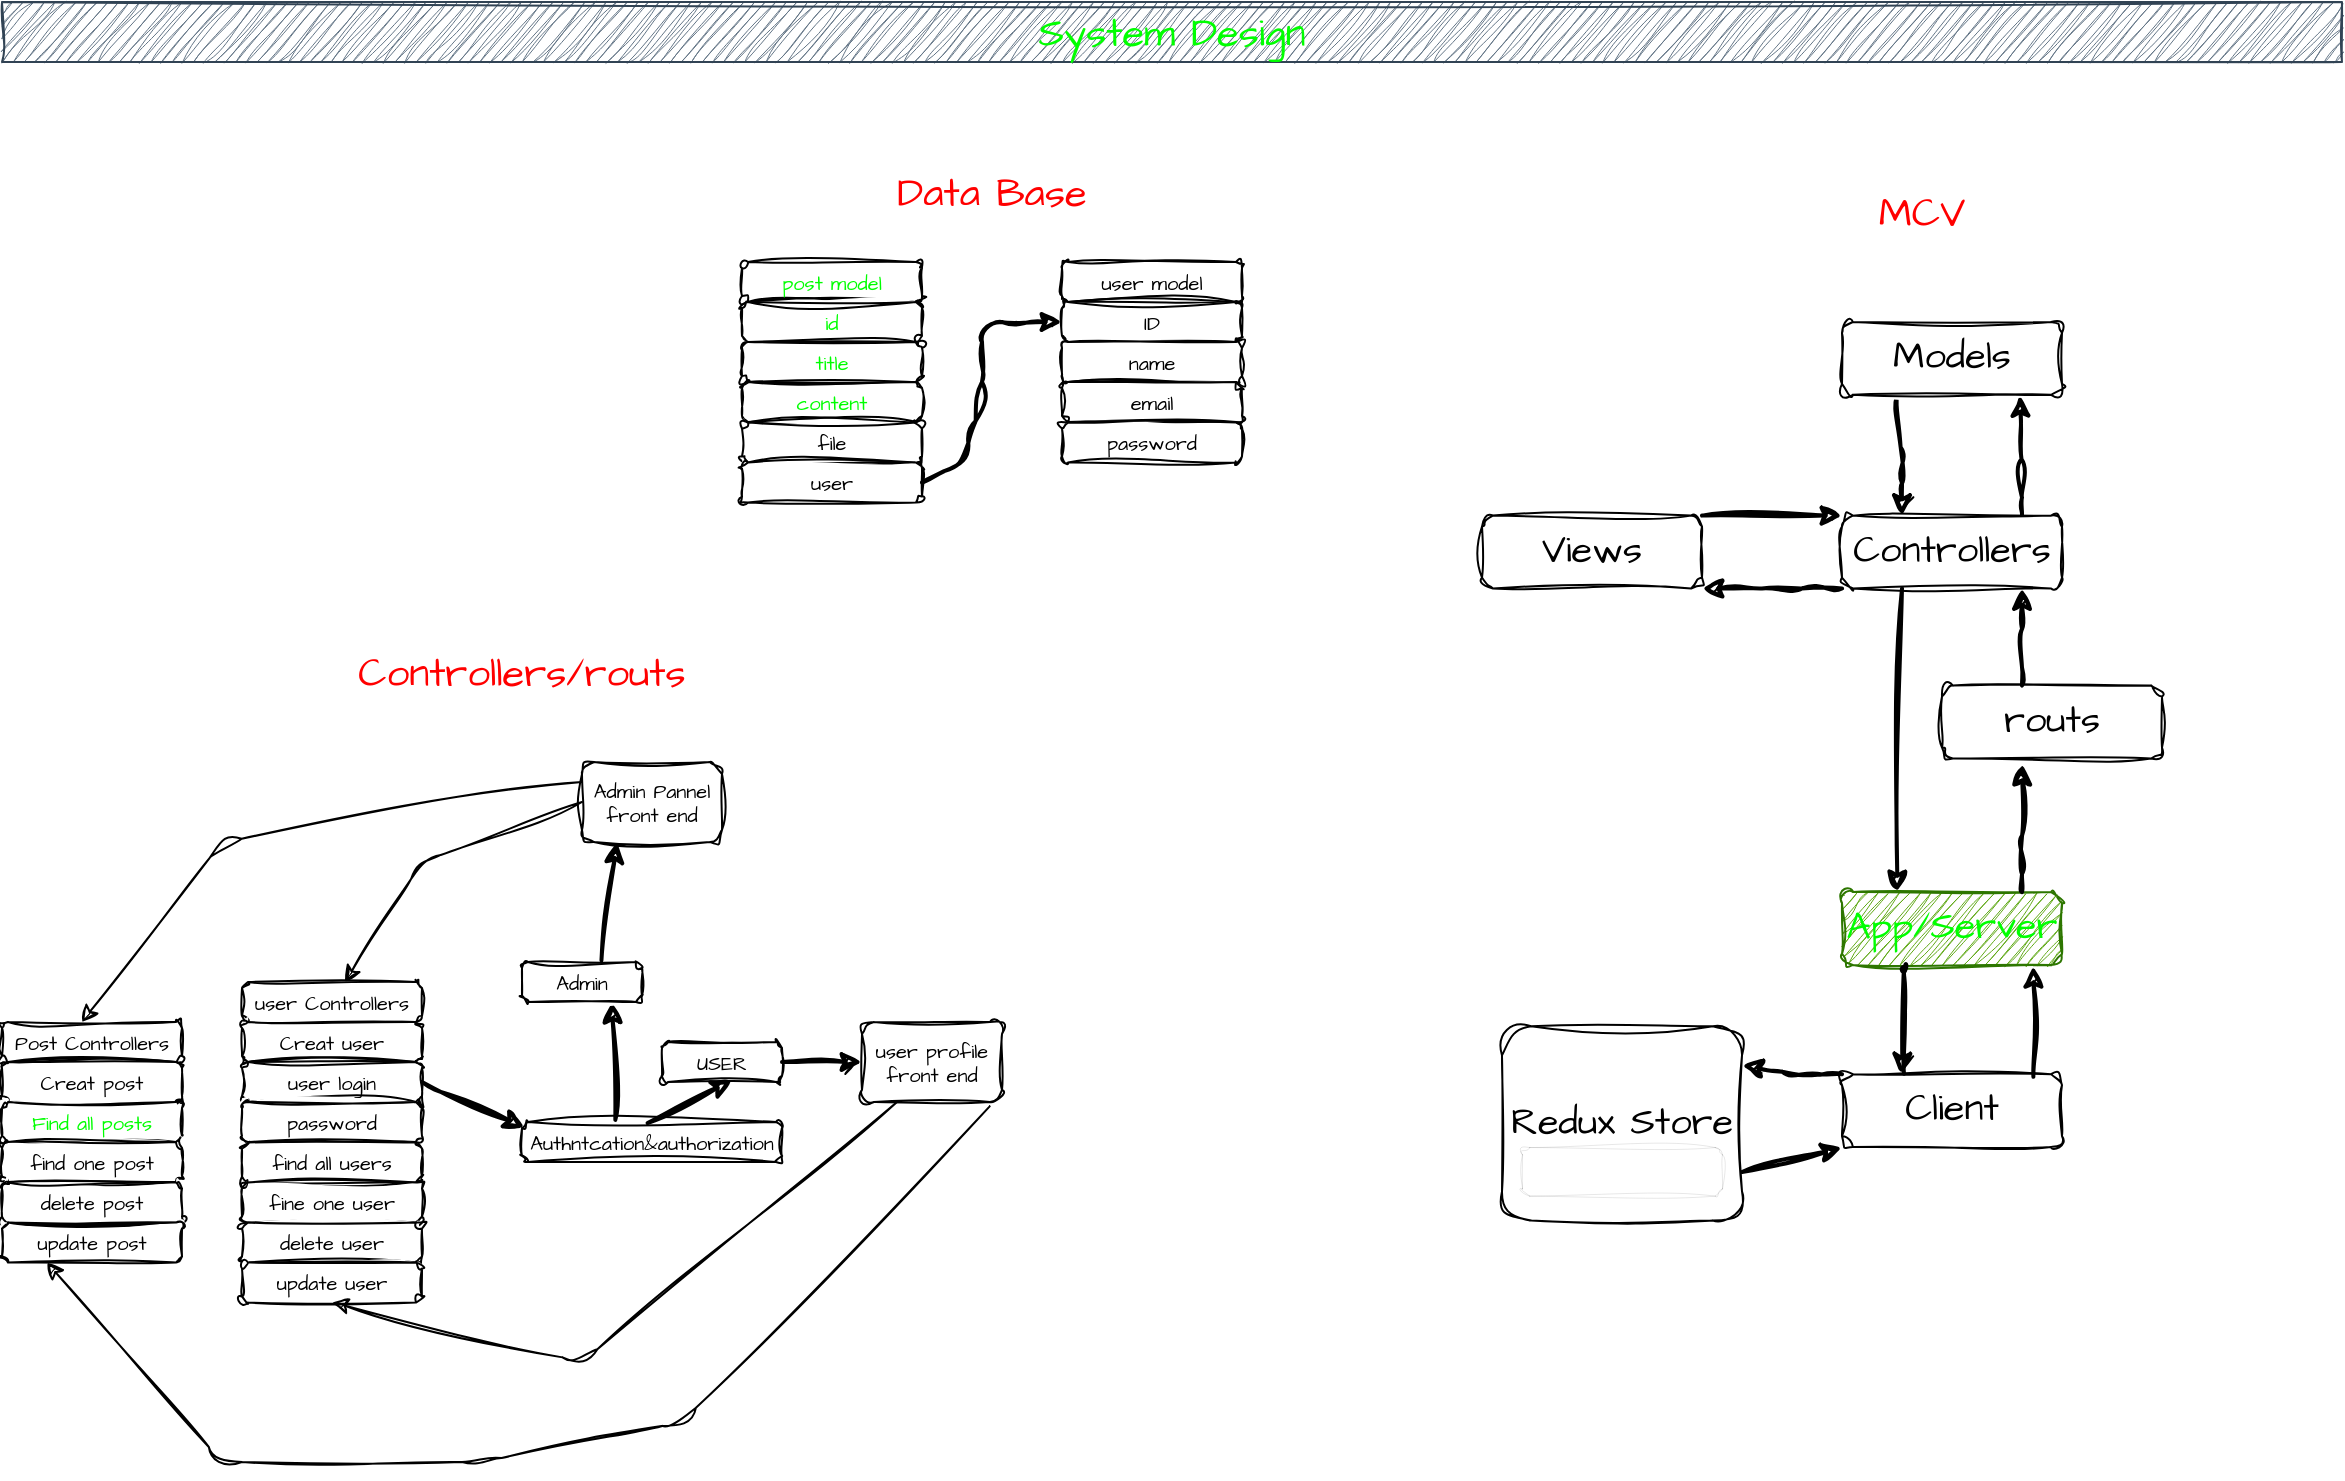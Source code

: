 <mxfile>
    <diagram id="abaTVyPI_HFJs9svyQvW" name="Page-1">
        <mxGraphModel dx="2196" dy="1180" grid="1" gridSize="10" guides="1" tooltips="1" connect="1" arrows="1" fold="1" page="0" pageScale="1" pageWidth="850" pageHeight="1100" math="0" shadow="0">
            <root>
                <mxCell id="0"/>
                <mxCell id="1" parent="0"/>
                <mxCell id="107" value="" style="group" parent="1" vertex="1" connectable="0">
                    <mxGeometry x="490" y="50" width="340" height="510" as="geometry"/>
                </mxCell>
                <mxCell id="60" value="" style="endArrow=classic;html=1;sketch=1;hachureGap=4;jiggle=2;curveFitting=1;strokeWidth=2;fontFamily=Architects Daughter;fontSource=https%3A%2F%2Ffonts.googleapis.com%2Fcss%3Ffamily%3DArchitects%2BDaughter;fontSize=19;startSize=8;exitX=0.87;exitY=0.036;exitDx=0;exitDy=0;entryX=0.809;entryY=1.006;entryDx=0;entryDy=0;entryPerimeter=0;exitPerimeter=0;" parent="107" target="56" edge="1">
                    <mxGeometry width="50" height="50" relative="1" as="geometry">
                        <mxPoint x="270" y="96.815" as="sourcePoint"/>
                        <mxPoint x="270" y="41.516" as="targetPoint"/>
                        <Array as="points">
                            <mxPoint x="270" y="78.601"/>
                        </Array>
                    </mxGeometry>
                </mxCell>
                <mxCell id="61" value="" style="endArrow=classic;html=1;sketch=1;hachureGap=4;jiggle=2;curveFitting=1;strokeWidth=2;fontFamily=Architects Daughter;fontSource=https%3A%2F%2Ffonts.googleapis.com%2Fcss%3Ffamily%3DArchitects%2BDaughter;fontSize=19;startSize=8;exitX=0.25;exitY=1;exitDx=0;exitDy=0;" parent="107" source="56" edge="1">
                    <mxGeometry width="50" height="50" relative="1" as="geometry">
                        <mxPoint x="170" y="84.672" as="sourcePoint"/>
                        <mxPoint x="210" y="96.815" as="targetPoint"/>
                        <Array as="points">
                            <mxPoint x="210" y="72.529"/>
                        </Array>
                    </mxGeometry>
                </mxCell>
                <mxCell id="52" value="&lt;font color=&quot;#00ff00&quot; style=&quot;font-size: 19px;&quot;&gt;App/Server&lt;/font&gt;" style="rounded=1;whiteSpace=wrap;html=1;sketch=1;hachureGap=4;jiggle=2;curveFitting=1;fontFamily=Architects Daughter;fontSource=https%3A%2F%2Ffonts.googleapis.com%2Fcss%3Ffamily%3DArchitects%2BDaughter;fontSize=10;fillColor=#60a917;fontColor=#ffffff;strokeColor=#2D7600;" parent="107" vertex="1">
                    <mxGeometry x="180" y="285.029" width="110" height="36.429" as="geometry"/>
                </mxCell>
                <mxCell id="53" value="&lt;font style=&quot;font-size: 19px;&quot;&gt;routs&lt;/font&gt;" style="rounded=1;whiteSpace=wrap;html=1;sketch=1;hachureGap=4;jiggle=2;curveFitting=1;fontFamily=Architects Daughter;fontSource=https%3A%2F%2Ffonts.googleapis.com%2Fcss%3Ffamily%3DArchitects%2BDaughter;fontSize=10;" parent="107" vertex="1">
                    <mxGeometry x="230" y="181.815" width="110" height="36.429" as="geometry"/>
                </mxCell>
                <mxCell id="54" value="&lt;font style=&quot;font-size: 19px;&quot;&gt;Controllers&lt;/font&gt;" style="rounded=1;whiteSpace=wrap;html=1;sketch=1;hachureGap=4;jiggle=2;curveFitting=1;fontFamily=Architects Daughter;fontSource=https%3A%2F%2Ffonts.googleapis.com%2Fcss%3Ffamily%3DArchitects%2BDaughter;fontSize=10;" parent="107" vertex="1">
                    <mxGeometry x="180" y="96.815" width="110" height="36.429" as="geometry"/>
                </mxCell>
                <mxCell id="55" value="&lt;font style=&quot;font-size: 19px;&quot;&gt;Client&lt;/font&gt;" style="rounded=1;whiteSpace=wrap;html=1;sketch=1;hachureGap=4;jiggle=2;curveFitting=1;fontFamily=Architects Daughter;fontSource=https%3A%2F%2Ffonts.googleapis.com%2Fcss%3Ffamily%3DArchitects%2BDaughter;fontSize=10;" parent="107" vertex="1">
                    <mxGeometry x="180" y="376.101" width="110" height="36.429" as="geometry"/>
                </mxCell>
                <mxCell id="56" value="&lt;font style=&quot;font-size: 19px;&quot;&gt;Models&lt;/font&gt;" style="rounded=1;whiteSpace=wrap;html=1;sketch=1;hachureGap=4;jiggle=2;curveFitting=1;fontFamily=Architects Daughter;fontSource=https%3A%2F%2Ffonts.googleapis.com%2Fcss%3Ffamily%3DArchitects%2BDaughter;fontSize=10;" parent="107" vertex="1">
                    <mxGeometry x="180" width="110" height="36.429" as="geometry"/>
                </mxCell>
                <mxCell id="57" value="" style="endArrow=classic;html=1;sketch=1;hachureGap=4;jiggle=2;curveFitting=1;strokeWidth=2;fontFamily=Architects Daughter;fontSource=https%3A%2F%2Ffonts.googleapis.com%2Fcss%3Ffamily%3DArchitects%2BDaughter;fontSize=19;startSize=8;exitX=0.87;exitY=0.036;exitDx=0;exitDy=0;entryX=0.87;entryY=1.018;entryDx=0;entryDy=0;entryPerimeter=0;exitPerimeter=0;" parent="107" source="55" target="52" edge="1">
                    <mxGeometry width="50" height="50" relative="1" as="geometry">
                        <mxPoint x="120" y="218.244" as="sourcePoint"/>
                        <mxPoint x="170" y="157.529" as="targetPoint"/>
                    </mxGeometry>
                </mxCell>
                <mxCell id="58" value="" style="endArrow=classic;html=1;sketch=1;hachureGap=4;jiggle=2;curveFitting=1;strokeWidth=2;fontFamily=Architects Daughter;fontSource=https%3A%2F%2Ffonts.googleapis.com%2Fcss%3Ffamily%3DArchitects%2BDaughter;fontSize=19;startSize=8;exitX=0.87;exitY=0.036;exitDx=0;exitDy=0;entryX=0.365;entryY=1.077;entryDx=0;entryDy=0;entryPerimeter=0;exitPerimeter=0;" parent="107" target="53" edge="1">
                    <mxGeometry width="50" height="50" relative="1" as="geometry">
                        <mxPoint x="270" y="285.029" as="sourcePoint"/>
                        <mxPoint x="270" y="229.731" as="targetPoint"/>
                        <Array as="points">
                            <mxPoint x="270" y="266.815"/>
                        </Array>
                    </mxGeometry>
                </mxCell>
                <mxCell id="59" value="" style="endArrow=classic;html=1;sketch=1;hachureGap=4;jiggle=2;curveFitting=1;strokeWidth=2;fontFamily=Architects Daughter;fontSource=https%3A%2F%2Ffonts.googleapis.com%2Fcss%3Ffamily%3DArchitects%2BDaughter;fontSize=19;startSize=8;exitX=0.87;exitY=0.036;exitDx=0;exitDy=0;exitPerimeter=0;" parent="107" edge="1">
                    <mxGeometry width="50" height="50" relative="1" as="geometry">
                        <mxPoint x="270" y="181.815" as="sourcePoint"/>
                        <mxPoint x="270" y="133.244" as="targetPoint"/>
                        <Array as="points">
                            <mxPoint x="270" y="163.601"/>
                        </Array>
                    </mxGeometry>
                </mxCell>
                <mxCell id="64" value="" style="endArrow=classic;html=1;sketch=1;hachureGap=4;jiggle=2;curveFitting=1;strokeWidth=2;fontFamily=Architects Daughter;fontSource=https%3A%2F%2Ffonts.googleapis.com%2Fcss%3Ffamily%3DArchitects%2BDaughter;fontSize=19;startSize=8;exitX=0.87;exitY=0.036;exitDx=0;exitDy=0;exitPerimeter=0;" parent="107" edge="1">
                    <mxGeometry width="50" height="50" relative="1" as="geometry">
                        <mxPoint x="211.01" y="375.882" as="sourcePoint"/>
                        <mxPoint x="210" y="376.101" as="targetPoint"/>
                        <Array as="points">
                            <mxPoint x="211" y="315.386"/>
                        </Array>
                    </mxGeometry>
                </mxCell>
                <mxCell id="65" value="" style="endArrow=classic;html=1;sketch=1;hachureGap=4;jiggle=2;curveFitting=1;strokeWidth=2;fontFamily=Architects Daughter;fontSource=https%3A%2F%2Ffonts.googleapis.com%2Fcss%3Ffamily%3DArchitects%2BDaughter;fontSize=19;startSize=8;entryX=0.25;entryY=0;entryDx=0;entryDy=0;" parent="107" target="52" edge="1">
                    <mxGeometry width="50" height="50" relative="1" as="geometry">
                        <mxPoint x="210" y="133.244" as="sourcePoint"/>
                        <mxPoint x="210" y="187.886" as="targetPoint"/>
                        <Array as="points">
                            <mxPoint x="210" y="133.244"/>
                        </Array>
                    </mxGeometry>
                </mxCell>
                <mxCell id="66" value="&lt;font style=&quot;font-size: 19px;&quot;&gt;Views&lt;/font&gt;" style="rounded=1;whiteSpace=wrap;html=1;sketch=1;hachureGap=4;jiggle=2;curveFitting=1;fontFamily=Architects Daughter;fontSource=https%3A%2F%2Ffonts.googleapis.com%2Fcss%3Ffamily%3DArchitects%2BDaughter;fontSize=10;" parent="107" vertex="1">
                    <mxGeometry y="96.815" width="110" height="36.429" as="geometry"/>
                </mxCell>
                <mxCell id="67" value="" style="endArrow=classic;html=1;sketch=1;hachureGap=4;jiggle=2;curveFitting=1;strokeWidth=2;fontFamily=Architects Daughter;fontSource=https%3A%2F%2Ffonts.googleapis.com%2Fcss%3Ffamily%3DArchitects%2BDaughter;fontSize=19;startSize=8;exitX=1;exitY=0;exitDx=0;exitDy=0;entryX=0;entryY=0;entryDx=0;entryDy=0;" parent="107" source="66" target="54" edge="1">
                    <mxGeometry width="50" height="50" relative="1" as="geometry">
                        <mxPoint x="80" y="218.244" as="sourcePoint"/>
                        <mxPoint x="130" y="157.529" as="targetPoint"/>
                    </mxGeometry>
                </mxCell>
                <mxCell id="68" value="" style="endArrow=classic;html=1;sketch=1;hachureGap=4;jiggle=2;curveFitting=1;strokeWidth=2;fontFamily=Architects Daughter;fontSource=https%3A%2F%2Ffonts.googleapis.com%2Fcss%3Ffamily%3DArchitects%2BDaughter;fontSize=19;startSize=8;exitX=0;exitY=1;exitDx=0;exitDy=0;entryX=1;entryY=1;entryDx=0;entryDy=0;" parent="107" source="54" target="66" edge="1">
                    <mxGeometry width="50" height="50" relative="1" as="geometry">
                        <mxPoint x="170" y="169.672" as="sourcePoint"/>
                        <mxPoint x="110" y="133.244" as="targetPoint"/>
                        <Array as="points">
                            <mxPoint x="150" y="133.244"/>
                        </Array>
                    </mxGeometry>
                </mxCell>
                <mxCell id="104" value="&lt;font style=&quot;font-size: 19px;&quot;&gt;Redux Store&lt;/font&gt;" style="rounded=1;whiteSpace=wrap;html=1;sketch=1;hachureGap=4;jiggle=2;curveFitting=1;fontFamily=Architects Daughter;fontSource=https%3A%2F%2Ffonts.googleapis.com%2Fcss%3Ffamily%3DArchitects%2BDaughter;fontSize=10;" parent="107" vertex="1">
                    <mxGeometry x="10" y="352.143" width="120" height="97.143" as="geometry"/>
                </mxCell>
                <mxCell id="105" value="" style="endArrow=classic;html=1;sketch=1;hachureGap=4;jiggle=2;curveFitting=1;strokeWidth=2;fontFamily=Architects Daughter;fontSource=https%3A%2F%2Ffonts.googleapis.com%2Fcss%3Ffamily%3DArchitects%2BDaughter;fontSize=19;startSize=8;exitX=1;exitY=0.75;exitDx=0;exitDy=0;" parent="107" source="104" edge="1">
                    <mxGeometry width="50" height="50" relative="1" as="geometry">
                        <mxPoint x="277.6" y="473.571" as="sourcePoint"/>
                        <mxPoint x="180" y="412.857" as="targetPoint"/>
                    </mxGeometry>
                </mxCell>
                <mxCell id="106" value="" style="endArrow=classic;html=1;sketch=1;hachureGap=4;jiggle=2;curveFitting=1;strokeWidth=2;fontFamily=Architects Daughter;fontSource=https%3A%2F%2Ffonts.googleapis.com%2Fcss%3Ffamily%3DArchitects%2BDaughter;fontSize=19;startSize=8;exitX=0;exitY=0;exitDx=0;exitDy=0;entryX=1;entryY=0.201;entryDx=0;entryDy=0;entryPerimeter=0;" parent="107" source="55" target="104" edge="1">
                    <mxGeometry width="50" height="50" relative="1" as="geometry">
                        <mxPoint x="230" y="437.143" as="sourcePoint"/>
                        <mxPoint x="211.9" y="472.26" as="targetPoint"/>
                        <Array as="points">
                            <mxPoint x="160" y="376.429"/>
                        </Array>
                    </mxGeometry>
                </mxCell>
                <mxCell id="111" value="&lt;font&gt;slice/reducer&lt;/font&gt;" style="rounded=1;whiteSpace=wrap;html=1;sketch=1;hachureGap=4;jiggle=2;curveFitting=1;strokeWidth=0;fontFamily=Architects Daughter;fontSource=https%3A%2F%2Ffonts.googleapis.com%2Fcss%3Ffamily%3DArchitects%2BDaughter;fontSize=11;fontColor=#FFFFFF;" parent="107" vertex="1">
                    <mxGeometry x="20" y="412.529" width="100" height="24.286" as="geometry"/>
                </mxCell>
                <mxCell id="114" value="" style="group" parent="1" vertex="1" connectable="0">
                    <mxGeometry x="120" y="20" width="250" height="120.27" as="geometry"/>
                </mxCell>
                <mxCell id="40" value="" style="group" parent="114" vertex="1" connectable="0">
                    <mxGeometry x="160" width="90" height="100.27" as="geometry"/>
                </mxCell>
                <mxCell id="35" value="user model" style="rounded=1;whiteSpace=wrap;html=1;sketch=1;hachureGap=4;jiggle=2;curveFitting=1;fontFamily=Architects Daughter;fontSource=https%3A%2F%2Ffonts.googleapis.com%2Fcss%3Ffamily%3DArchitects%2BDaughter;fontSize=10;" parent="40" vertex="1">
                    <mxGeometry width="90" height="20" as="geometry"/>
                </mxCell>
                <mxCell id="36" value="ID" style="rounded=1;whiteSpace=wrap;html=1;sketch=1;hachureGap=4;jiggle=2;curveFitting=1;fontFamily=Architects Daughter;fontSource=https%3A%2F%2Ffonts.googleapis.com%2Fcss%3Ffamily%3DArchitects%2BDaughter;fontSize=10;" parent="40" vertex="1">
                    <mxGeometry y="20" width="90" height="20" as="geometry"/>
                </mxCell>
                <mxCell id="37" value="name" style="rounded=1;whiteSpace=wrap;html=1;sketch=1;hachureGap=4;jiggle=2;curveFitting=1;fontFamily=Architects Daughter;fontSource=https%3A%2F%2Ffonts.googleapis.com%2Fcss%3Ffamily%3DArchitects%2BDaughter;fontSize=10;" parent="40" vertex="1">
                    <mxGeometry y="40.0" width="90" height="20" as="geometry"/>
                </mxCell>
                <mxCell id="38" value="email" style="rounded=1;whiteSpace=wrap;html=1;sketch=1;hachureGap=4;jiggle=2;curveFitting=1;fontFamily=Architects Daughter;fontSource=https%3A%2F%2Ffonts.googleapis.com%2Fcss%3Ffamily%3DArchitects%2BDaughter;fontSize=10;" parent="40" vertex="1">
                    <mxGeometry y="60.0" width="90" height="20" as="geometry"/>
                </mxCell>
                <mxCell id="39" value="password" style="rounded=1;whiteSpace=wrap;html=1;sketch=1;hachureGap=4;jiggle=2;curveFitting=1;fontFamily=Architects Daughter;fontSource=https%3A%2F%2Ffonts.googleapis.com%2Fcss%3Ffamily%3DArchitects%2BDaughter;fontSize=10;" parent="40" vertex="1">
                    <mxGeometry y="80.27" width="90" height="20" as="geometry"/>
                </mxCell>
                <mxCell id="42" value="" style="endArrow=classic;html=1;sketch=1;hachureGap=4;jiggle=2;curveFitting=1;strokeWidth=2;fontFamily=Architects Daughter;fontSource=https%3A%2F%2Ffonts.googleapis.com%2Fcss%3Ffamily%3DArchitects%2BDaughter;fontSize=10;startSize=8;exitX=1;exitY=0.5;exitDx=0;exitDy=0;entryX=0;entryY=0.5;entryDx=0;entryDy=0;" parent="114" source="50" target="36" edge="1">
                    <mxGeometry width="50" height="50" relative="1" as="geometry">
                        <mxPoint x="140" y="80" as="sourcePoint"/>
                        <mxPoint x="190" y="30" as="targetPoint"/>
                        <Array as="points">
                            <mxPoint x="110" y="100"/>
                            <mxPoint x="120" y="70"/>
                            <mxPoint x="120" y="30"/>
                        </Array>
                    </mxGeometry>
                </mxCell>
                <mxCell id="51" value="" style="group" parent="114" vertex="1" connectable="0">
                    <mxGeometry width="90" height="120.27" as="geometry"/>
                </mxCell>
                <mxCell id="139" value="" style="group" vertex="1" connectable="0" parent="51">
                    <mxGeometry width="90" height="120.27" as="geometry"/>
                </mxCell>
                <mxCell id="30" value="&lt;font color=&quot;#00ff00&quot;&gt;post model&lt;/font&gt;" style="rounded=1;whiteSpace=wrap;html=1;sketch=1;hachureGap=4;jiggle=2;curveFitting=1;fontFamily=Architects Daughter;fontSource=https%3A%2F%2Ffonts.googleapis.com%2Fcss%3Ffamily%3DArchitects%2BDaughter;fontSize=10;" parent="139" vertex="1">
                    <mxGeometry width="90" height="20" as="geometry"/>
                </mxCell>
                <mxCell id="31" value="id" style="rounded=1;whiteSpace=wrap;html=1;sketch=1;hachureGap=4;jiggle=2;curveFitting=1;fontFamily=Architects Daughter;fontSource=https%3A%2F%2Ffonts.googleapis.com%2Fcss%3Ffamily%3DArchitects%2BDaughter;fontSize=10;fontColor=#00FF00;" parent="139" vertex="1">
                    <mxGeometry y="20" width="90" height="20" as="geometry"/>
                </mxCell>
                <mxCell id="32" value="title" style="rounded=1;whiteSpace=wrap;html=1;sketch=1;hachureGap=4;jiggle=2;curveFitting=1;fontFamily=Architects Daughter;fontSource=https%3A%2F%2Ffonts.googleapis.com%2Fcss%3Ffamily%3DArchitects%2BDaughter;fontSize=10;fontColor=#00FF00;" parent="139" vertex="1">
                    <mxGeometry y="40" width="90" height="20" as="geometry"/>
                </mxCell>
                <mxCell id="33" value="content" style="rounded=1;whiteSpace=wrap;html=1;sketch=1;hachureGap=4;jiggle=2;curveFitting=1;fontFamily=Architects Daughter;fontSource=https%3A%2F%2Ffonts.googleapis.com%2Fcss%3Ffamily%3DArchitects%2BDaughter;fontSize=10;fontColor=#00FF00;" parent="139" vertex="1">
                    <mxGeometry y="60" width="90" height="20" as="geometry"/>
                </mxCell>
                <mxCell id="34" value="file" style="rounded=1;whiteSpace=wrap;html=1;sketch=1;hachureGap=4;jiggle=2;curveFitting=1;fontFamily=Architects Daughter;fontSource=https%3A%2F%2Ffonts.googleapis.com%2Fcss%3Ffamily%3DArchitects%2BDaughter;fontSize=10;" parent="139" vertex="1">
                    <mxGeometry y="80.27" width="90" height="20" as="geometry"/>
                </mxCell>
                <mxCell id="50" value="user" style="rounded=1;whiteSpace=wrap;html=1;sketch=1;hachureGap=4;jiggle=2;curveFitting=1;fontFamily=Architects Daughter;fontSource=https%3A%2F%2Ffonts.googleapis.com%2Fcss%3Ffamily%3DArchitects%2BDaughter;fontSize=10;" parent="139" vertex="1">
                    <mxGeometry y="100.27" width="90" height="20" as="geometry"/>
                </mxCell>
                <mxCell id="132" value="" style="group" vertex="1" connectable="0" parent="1">
                    <mxGeometry x="-250" y="270" width="500" height="350" as="geometry"/>
                </mxCell>
                <mxCell id="69" value="" style="group" parent="132" vertex="1" connectable="0">
                    <mxGeometry y="130" width="90" height="120.27" as="geometry"/>
                </mxCell>
                <mxCell id="70" value="Post Controllers" style="rounded=1;whiteSpace=wrap;html=1;sketch=1;hachureGap=4;jiggle=2;curveFitting=1;fontFamily=Architects Daughter;fontSource=https%3A%2F%2Ffonts.googleapis.com%2Fcss%3Ffamily%3DArchitects%2BDaughter;fontSize=10;" parent="69" vertex="1">
                    <mxGeometry width="90" height="20" as="geometry"/>
                </mxCell>
                <mxCell id="71" value="Creat post" style="rounded=1;whiteSpace=wrap;html=1;sketch=1;hachureGap=4;jiggle=2;curveFitting=1;fontFamily=Architects Daughter;fontSource=https%3A%2F%2Ffonts.googleapis.com%2Fcss%3Ffamily%3DArchitects%2BDaughter;fontSize=10;" parent="69" vertex="1">
                    <mxGeometry y="20" width="90" height="20" as="geometry"/>
                </mxCell>
                <mxCell id="72" value="&lt;font color=&quot;#00ff00&quot;&gt;Find all posts&lt;/font&gt;" style="rounded=1;whiteSpace=wrap;html=1;sketch=1;hachureGap=4;jiggle=2;curveFitting=1;fontFamily=Architects Daughter;fontSource=https%3A%2F%2Ffonts.googleapis.com%2Fcss%3Ffamily%3DArchitects%2BDaughter;fontSize=10;" parent="69" vertex="1">
                    <mxGeometry y="40" width="90" height="20" as="geometry"/>
                </mxCell>
                <mxCell id="73" value="find one post" style="rounded=1;whiteSpace=wrap;html=1;sketch=1;hachureGap=4;jiggle=2;curveFitting=1;fontFamily=Architects Daughter;fontSource=https%3A%2F%2Ffonts.googleapis.com%2Fcss%3Ffamily%3DArchitects%2BDaughter;fontSize=10;" parent="69" vertex="1">
                    <mxGeometry y="60" width="90" height="20" as="geometry"/>
                </mxCell>
                <mxCell id="74" value="delete post" style="rounded=1;whiteSpace=wrap;html=1;sketch=1;hachureGap=4;jiggle=2;curveFitting=1;fontFamily=Architects Daughter;fontSource=https%3A%2F%2Ffonts.googleapis.com%2Fcss%3Ffamily%3DArchitects%2BDaughter;fontSize=10;" parent="69" vertex="1">
                    <mxGeometry y="80.27" width="90" height="20" as="geometry"/>
                </mxCell>
                <mxCell id="75" value="update post" style="rounded=1;whiteSpace=wrap;html=1;sketch=1;hachureGap=4;jiggle=2;curveFitting=1;fontFamily=Architects Daughter;fontSource=https%3A%2F%2Ffonts.googleapis.com%2Fcss%3Ffamily%3DArchitects%2BDaughter;fontSize=10;" parent="69" vertex="1">
                    <mxGeometry y="100.27" width="90" height="20" as="geometry"/>
                </mxCell>
                <mxCell id="87" value="Authntcation&amp;amp;authorization" style="rounded=1;whiteSpace=wrap;html=1;sketch=1;hachureGap=4;jiggle=2;curveFitting=1;fontFamily=Architects Daughter;fontSource=https%3A%2F%2Ffonts.googleapis.com%2Fcss%3Ffamily%3DArchitects%2BDaughter;fontSize=10;" parent="132" vertex="1">
                    <mxGeometry x="260" y="180" width="130" height="20" as="geometry"/>
                </mxCell>
                <mxCell id="88" value="" style="endArrow=classic;html=1;sketch=1;hachureGap=4;jiggle=2;curveFitting=1;strokeWidth=2;fontFamily=Architects Daughter;fontSource=https%3A%2F%2Ffonts.googleapis.com%2Fcss%3Ffamily%3DArchitects%2BDaughter;fontSize=19;startSize=8;exitX=1;exitY=0.5;exitDx=0;exitDy=0;entryX=0.01;entryY=0.131;entryDx=0;entryDy=0;entryPerimeter=0;" parent="132" source="80" target="87" edge="1">
                    <mxGeometry width="50" height="50" relative="1" as="geometry">
                        <mxPoint x="200" y="210" as="sourcePoint"/>
                        <mxPoint x="250" y="160" as="targetPoint"/>
                    </mxGeometry>
                </mxCell>
                <mxCell id="93" value="USER" style="rounded=1;whiteSpace=wrap;html=1;sketch=1;hachureGap=4;jiggle=2;curveFitting=1;fontFamily=Architects Daughter;fontSource=https%3A%2F%2Ffonts.googleapis.com%2Fcss%3Ffamily%3DArchitects%2BDaughter;fontSize=10;" parent="132" vertex="1">
                    <mxGeometry x="330" y="140" width="60" height="20" as="geometry"/>
                </mxCell>
                <mxCell id="94" value="" style="endArrow=classic;html=1;sketch=1;hachureGap=4;jiggle=2;curveFitting=1;strokeWidth=2;fontFamily=Architects Daughter;fontSource=https%3A%2F%2Ffonts.googleapis.com%2Fcss%3Ffamily%3DArchitects%2BDaughter;fontSize=19;startSize=8;exitX=0.359;exitY=-0.053;exitDx=0;exitDy=0;entryX=0.75;entryY=1;entryDx=0;entryDy=0;exitPerimeter=0;" parent="132" source="87" target="98" edge="1">
                    <mxGeometry width="50" height="50" relative="1" as="geometry">
                        <mxPoint x="220" y="170" as="sourcePoint"/>
                        <mxPoint x="271.3" y="192.62" as="targetPoint"/>
                    </mxGeometry>
                </mxCell>
                <mxCell id="98" value="Admin" style="rounded=1;whiteSpace=wrap;html=1;sketch=1;hachureGap=4;jiggle=2;curveFitting=1;fontFamily=Architects Daughter;fontSource=https%3A%2F%2Ffonts.googleapis.com%2Fcss%3Ffamily%3DArchitects%2BDaughter;fontSize=10;" parent="132" vertex="1">
                    <mxGeometry x="260" y="100" width="60" height="20" as="geometry"/>
                </mxCell>
                <mxCell id="100" value="Admin Pannel front end" style="rounded=1;whiteSpace=wrap;html=1;sketch=1;hachureGap=4;jiggle=2;curveFitting=1;fontFamily=Architects Daughter;fontSource=https%3A%2F%2Ffonts.googleapis.com%2Fcss%3Ffamily%3DArchitects%2BDaughter;fontSize=10;" parent="132" vertex="1">
                    <mxGeometry x="290" width="70" height="40" as="geometry"/>
                </mxCell>
                <mxCell id="101" value="user profile front end" style="rounded=1;whiteSpace=wrap;html=1;sketch=1;hachureGap=4;jiggle=2;curveFitting=1;fontFamily=Architects Daughter;fontSource=https%3A%2F%2Ffonts.googleapis.com%2Fcss%3Ffamily%3DArchitects%2BDaughter;fontSize=10;" parent="132" vertex="1">
                    <mxGeometry x="430" y="130" width="70" height="40" as="geometry"/>
                </mxCell>
                <mxCell id="102" value="" style="endArrow=classic;html=1;sketch=1;hachureGap=4;jiggle=2;curveFitting=1;strokeWidth=2;fontFamily=Architects Daughter;fontSource=https%3A%2F%2Ffonts.googleapis.com%2Fcss%3Ffamily%3DArchitects%2BDaughter;fontSize=19;startSize=8;exitX=0.662;exitY=-0.041;exitDx=0;exitDy=0;entryX=0.25;entryY=1;entryDx=0;entryDy=0;exitPerimeter=0;" parent="132" source="98" target="100" edge="1">
                    <mxGeometry width="50" height="50" relative="1" as="geometry">
                        <mxPoint x="220" y="160" as="sourcePoint"/>
                        <mxPoint x="270" y="130" as="targetPoint"/>
                    </mxGeometry>
                </mxCell>
                <mxCell id="103" value="" style="endArrow=classic;html=1;sketch=1;hachureGap=4;jiggle=2;curveFitting=1;strokeWidth=2;fontFamily=Architects Daughter;fontSource=https%3A%2F%2Ffonts.googleapis.com%2Fcss%3Ffamily%3DArchitects%2BDaughter;fontSize=19;startSize=8;entryX=0.585;entryY=0.956;entryDx=0;entryDy=0;entryPerimeter=0;exitX=0.483;exitY=0.027;exitDx=0;exitDy=0;exitPerimeter=0;" parent="132" source="87" target="93" edge="1">
                    <mxGeometry width="50" height="50" relative="1" as="geometry">
                        <mxPoint x="310" y="250" as="sourcePoint"/>
                        <mxPoint x="370" y="230" as="targetPoint"/>
                    </mxGeometry>
                </mxCell>
                <mxCell id="116" value="" style="endArrow=classic;html=1;sketch=1;hachureGap=4;jiggle=2;curveFitting=1;strokeWidth=2;fontFamily=Architects Daughter;fontSource=https%3A%2F%2Ffonts.googleapis.com%2Fcss%3Ffamily%3DArchitects%2BDaughter;fontSize=19;startSize=8;exitX=1;exitY=0.5;exitDx=0;exitDy=0;entryX=0;entryY=0.5;entryDx=0;entryDy=0;" edge="1" parent="132" source="93" target="101">
                    <mxGeometry width="50" height="50" relative="1" as="geometry">
                        <mxPoint x="330" y="160" as="sourcePoint"/>
                        <mxPoint x="379.37" y="162.68" as="targetPoint"/>
                    </mxGeometry>
                </mxCell>
                <mxCell id="124" value="" style="group" vertex="1" connectable="0" parent="132">
                    <mxGeometry x="120" y="110" width="90" height="160.27" as="geometry"/>
                </mxCell>
                <mxCell id="78" value="user Controllers" style="rounded=1;whiteSpace=wrap;html=1;sketch=1;hachureGap=4;jiggle=2;curveFitting=1;fontFamily=Architects Daughter;fontSource=https%3A%2F%2Ffonts.googleapis.com%2Fcss%3Ffamily%3DArchitects%2BDaughter;fontSize=10;" parent="124" vertex="1">
                    <mxGeometry width="90" height="20" as="geometry"/>
                </mxCell>
                <mxCell id="79" value="Creat user" style="rounded=1;whiteSpace=wrap;html=1;sketch=1;hachureGap=4;jiggle=2;curveFitting=1;fontFamily=Architects Daughter;fontSource=https%3A%2F%2Ffonts.googleapis.com%2Fcss%3Ffamily%3DArchitects%2BDaughter;fontSize=10;" parent="124" vertex="1">
                    <mxGeometry y="20" width="90" height="20" as="geometry"/>
                </mxCell>
                <mxCell id="80" value="user login" style="rounded=1;whiteSpace=wrap;html=1;sketch=1;hachureGap=4;jiggle=2;curveFitting=1;fontFamily=Architects Daughter;fontSource=https%3A%2F%2Ffonts.googleapis.com%2Fcss%3Ffamily%3DArchitects%2BDaughter;fontSize=10;" parent="124" vertex="1">
                    <mxGeometry y="40" width="90" height="20" as="geometry"/>
                </mxCell>
                <mxCell id="81" value="password" style="rounded=1;whiteSpace=wrap;html=1;sketch=1;hachureGap=4;jiggle=2;curveFitting=1;fontFamily=Architects Daughter;fontSource=https%3A%2F%2Ffonts.googleapis.com%2Fcss%3Ffamily%3DArchitects%2BDaughter;fontSize=10;" parent="124" vertex="1">
                    <mxGeometry y="60" width="90" height="20" as="geometry"/>
                </mxCell>
                <mxCell id="82" value="find all users" style="rounded=1;whiteSpace=wrap;html=1;sketch=1;hachureGap=4;jiggle=2;curveFitting=1;fontFamily=Architects Daughter;fontSource=https%3A%2F%2Ffonts.googleapis.com%2Fcss%3Ffamily%3DArchitects%2BDaughter;fontSize=10;" parent="124" vertex="1">
                    <mxGeometry y="80.27" width="90" height="20" as="geometry"/>
                </mxCell>
                <mxCell id="83" value="fine one user" style="rounded=1;whiteSpace=wrap;html=1;sketch=1;hachureGap=4;jiggle=2;curveFitting=1;fontFamily=Architects Daughter;fontSource=https%3A%2F%2Ffonts.googleapis.com%2Fcss%3Ffamily%3DArchitects%2BDaughter;fontSize=10;" parent="124" vertex="1">
                    <mxGeometry y="100.27" width="90" height="20" as="geometry"/>
                </mxCell>
                <mxCell id="85" value="delete user" style="rounded=1;whiteSpace=wrap;html=1;sketch=1;hachureGap=4;jiggle=2;curveFitting=1;fontFamily=Architects Daughter;fontSource=https%3A%2F%2Ffonts.googleapis.com%2Fcss%3Ffamily%3DArchitects%2BDaughter;fontSize=10;" parent="124" vertex="1">
                    <mxGeometry y="120.27" width="90" height="20" as="geometry"/>
                </mxCell>
                <mxCell id="86" value="update user" style="rounded=1;whiteSpace=wrap;html=1;sketch=1;hachureGap=4;jiggle=2;curveFitting=1;fontFamily=Architects Daughter;fontSource=https%3A%2F%2Ffonts.googleapis.com%2Fcss%3Ffamily%3DArchitects%2BDaughter;fontSize=10;" parent="124" vertex="1">
                    <mxGeometry y="140.27" width="90" height="20" as="geometry"/>
                </mxCell>
                <mxCell id="127" value="" style="endArrow=classic;html=1;sketch=1;hachureGap=4;jiggle=2;curveFitting=1;fontFamily=Architects Daughter;fontSource=https%3A%2F%2Ffonts.googleapis.com%2Fcss%3Ffamily%3DArchitects%2BDaughter;fontSize=16;exitX=0;exitY=0.25;exitDx=0;exitDy=0;entryX=0.444;entryY=0;entryDx=0;entryDy=0;entryPerimeter=0;" edge="1" parent="132" source="100" target="70">
                    <mxGeometry width="50" height="50" relative="1" as="geometry">
                        <mxPoint x="240" y="70" as="sourcePoint"/>
                        <mxPoint x="40" y="110" as="targetPoint"/>
                        <Array as="points">
                            <mxPoint x="110" y="40"/>
                        </Array>
                    </mxGeometry>
                </mxCell>
                <mxCell id="128" value="" style="endArrow=classic;html=1;sketch=1;hachureGap=4;jiggle=2;curveFitting=1;fontFamily=Architects Daughter;fontSource=https%3A%2F%2Ffonts.googleapis.com%2Fcss%3Ffamily%3DArchitects%2BDaughter;fontSize=16;exitX=0;exitY=0.5;exitDx=0;exitDy=0;" edge="1" parent="132" source="100" target="78">
                    <mxGeometry width="50" height="50" relative="1" as="geometry">
                        <mxPoint x="300" y="20" as="sourcePoint"/>
                        <mxPoint x="49.96" y="140" as="targetPoint"/>
                        <Array as="points">
                            <mxPoint x="210" y="50"/>
                        </Array>
                    </mxGeometry>
                </mxCell>
                <mxCell id="129" value="" style="endArrow=classic;html=1;sketch=1;hachureGap=4;jiggle=2;curveFitting=1;fontFamily=Architects Daughter;fontSource=https%3A%2F%2Ffonts.googleapis.com%2Fcss%3Ffamily%3DArchitects%2BDaughter;fontSize=16;exitX=0.912;exitY=1.055;exitDx=0;exitDy=0;entryX=0.25;entryY=1;entryDx=0;entryDy=0;exitPerimeter=0;" edge="1" parent="132" source="101" target="75">
                    <mxGeometry width="50" height="50" relative="1" as="geometry">
                        <mxPoint x="300" y="30" as="sourcePoint"/>
                        <mxPoint x="181.429" y="120" as="targetPoint"/>
                        <Array as="points">
                            <mxPoint x="340" y="330"/>
                            <mxPoint x="240" y="350"/>
                            <mxPoint x="110" y="350"/>
                        </Array>
                    </mxGeometry>
                </mxCell>
                <mxCell id="131" value="" style="endArrow=classic;html=1;sketch=1;hachureGap=4;jiggle=2;curveFitting=1;fontFamily=Architects Daughter;fontSource=https%3A%2F%2Ffonts.googleapis.com%2Fcss%3Ffamily%3DArchitects%2BDaughter;fontSize=16;exitX=0.25;exitY=1;exitDx=0;exitDy=0;entryX=0.5;entryY=1;entryDx=0;entryDy=0;" edge="1" parent="132" source="101" target="86">
                    <mxGeometry width="50" height="50" relative="1" as="geometry">
                        <mxPoint x="360" y="240" as="sourcePoint"/>
                        <mxPoint x="241.429" y="330" as="targetPoint"/>
                        <Array as="points">
                            <mxPoint x="290" y="300"/>
                        </Array>
                    </mxGeometry>
                </mxCell>
                <mxCell id="133" value="&lt;font color=&quot;#00ff00&quot;&gt;System Design&lt;/font&gt;" style="text;html=1;strokeColor=#314354;fillColor=#647687;align=center;verticalAlign=middle;whiteSpace=wrap;rounded=0;sketch=1;hachureGap=4;jiggle=2;curveFitting=1;fontFamily=Architects Daughter;fontSource=https%3A%2F%2Ffonts.googleapis.com%2Fcss%3Ffamily%3DArchitects%2BDaughter;fontSize=20;fontColor=#ffffff;" vertex="1" parent="1">
                    <mxGeometry x="-250" y="-110" width="1170" height="30" as="geometry"/>
                </mxCell>
                <mxCell id="135" value="Data Base" style="text;html=1;strokeColor=none;fillColor=none;align=center;verticalAlign=middle;whiteSpace=wrap;rounded=0;sketch=1;hachureGap=4;jiggle=2;curveFitting=1;fontFamily=Architects Daughter;fontSource=https%3A%2F%2Ffonts.googleapis.com%2Fcss%3Ffamily%3DArchitects%2BDaughter;fontSize=20;fontColor=#FF0000;" vertex="1" parent="1">
                    <mxGeometry x="185" y="-30" width="120" height="30" as="geometry"/>
                </mxCell>
                <mxCell id="136" value="MCV" style="text;html=1;strokeColor=none;fillColor=none;align=center;verticalAlign=middle;whiteSpace=wrap;rounded=0;sketch=1;hachureGap=4;jiggle=2;curveFitting=1;fontFamily=Architects Daughter;fontSource=https%3A%2F%2Ffonts.googleapis.com%2Fcss%3Ffamily%3DArchitects%2BDaughter;fontSize=20;fontColor=#FF0000;" vertex="1" parent="1">
                    <mxGeometry x="650" y="-20" width="120" height="30" as="geometry"/>
                </mxCell>
                <mxCell id="137" value="Controllers/routs" style="text;html=1;strokeColor=none;fillColor=none;align=center;verticalAlign=middle;whiteSpace=wrap;rounded=0;sketch=1;hachureGap=4;jiggle=2;curveFitting=1;fontFamily=Architects Daughter;fontSource=https%3A%2F%2Ffonts.googleapis.com%2Fcss%3Ffamily%3DArchitects%2BDaughter;fontSize=20;fontColor=#FF0000;" vertex="1" parent="1">
                    <mxGeometry x="-90" y="210" width="200" height="30" as="geometry"/>
                </mxCell>
            </root>
        </mxGraphModel>
    </diagram>
</mxfile>